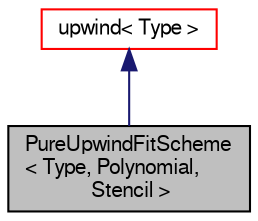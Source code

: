 digraph "PureUpwindFitScheme&lt; Type, Polynomial, Stencil &gt;"
{
  bgcolor="transparent";
  edge [fontname="FreeSans",fontsize="10",labelfontname="FreeSans",labelfontsize="10"];
  node [fontname="FreeSans",fontsize="10",shape=record];
  Node5 [label="PureUpwindFitScheme\l\< Type, Polynomial,\l Stencil \>",height=0.2,width=0.4,color="black", fillcolor="grey75", style="filled", fontcolor="black"];
  Node6 -> Node5 [dir="back",color="midnightblue",fontsize="10",style="solid",fontname="FreeSans"];
  Node6 [label="upwind\< Type \>",height=0.2,width=0.4,color="red",URL="$a23086.html",tooltip="Upwind differencing scheme class. "];
}
